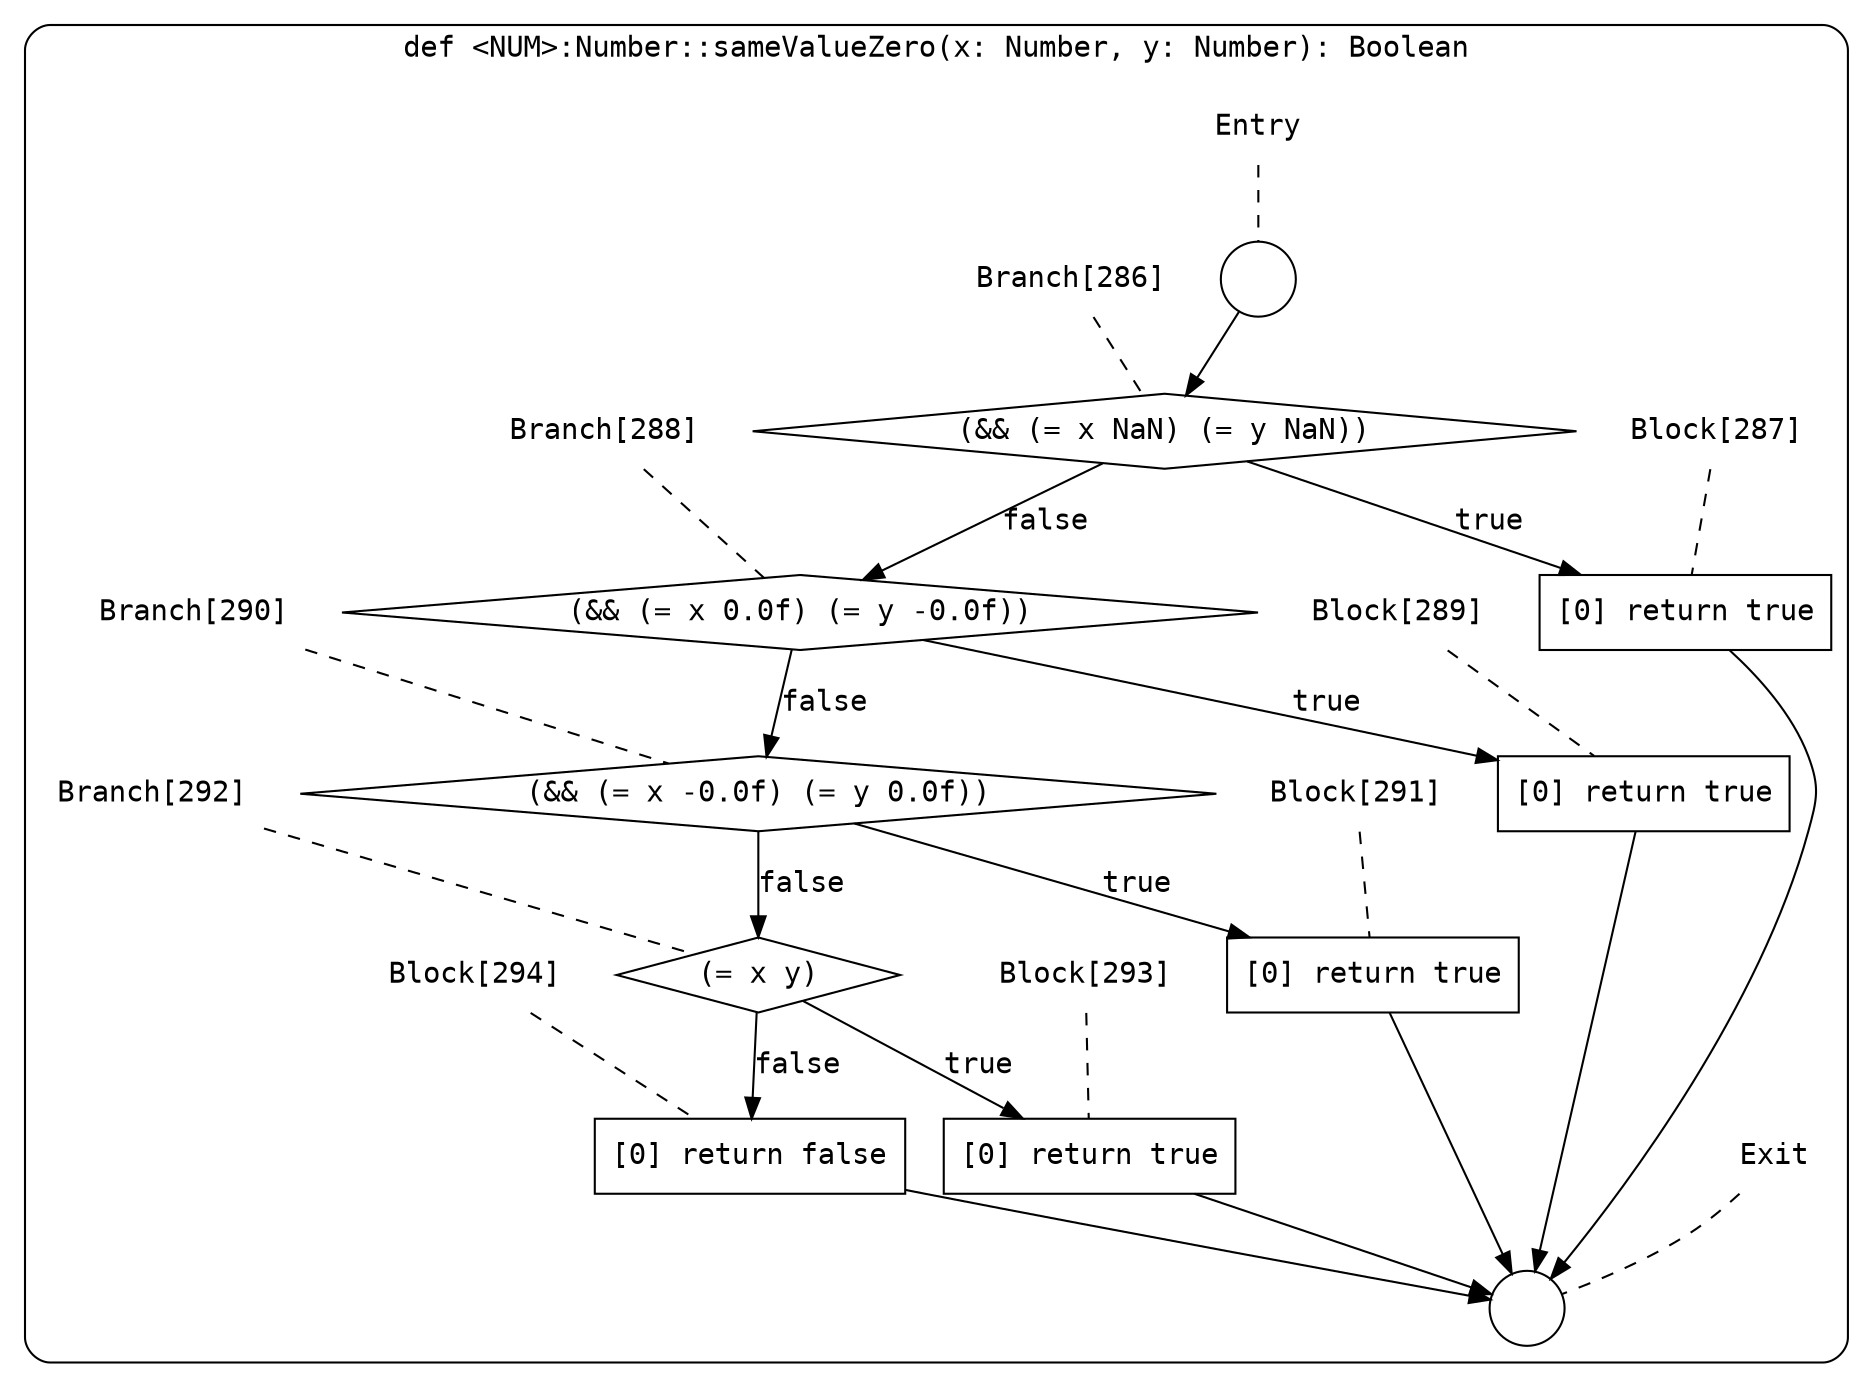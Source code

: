 digraph {
  graph [fontname = "Consolas"]
  node [fontname = "Consolas"]
  edge [fontname = "Consolas"]
  subgraph cluster26 {
    label = "def <NUM>:Number::sameValueZero(x: Number, y: Number): Boolean"
    style = rounded
    cluster26_entry_name [shape=none, label=<<font color="black">Entry</font>>]
    cluster26_entry_name -> cluster26_entry [arrowhead=none, color="black", style=dashed]
    cluster26_entry [shape=circle label=" " color="black" fillcolor="white" style=filled]
    cluster26_entry -> node286 [color="black"]
    cluster26_exit_name [shape=none, label=<<font color="black">Exit</font>>]
    cluster26_exit_name -> cluster26_exit [arrowhead=none, color="black", style=dashed]
    cluster26_exit [shape=circle label=" " color="black" fillcolor="white" style=filled]
    node286_name [shape=none, label=<<font color="black">Branch[286]</font>>]
    node286_name -> node286 [arrowhead=none, color="black", style=dashed]
    node286 [shape=diamond, label=<<font color="black">(&amp;&amp; (= x NaN) (= y NaN))</font>> color="black" fillcolor="white", style=filled]
    node286 -> node287 [label=<<font color="black">true</font>> color="black"]
    node286 -> node288 [label=<<font color="black">false</font>> color="black"]
    node287_name [shape=none, label=<<font color="black">Block[287]</font>>]
    node287_name -> node287 [arrowhead=none, color="black", style=dashed]
    node287 [shape=box, label=<<font color="black">[0] return true<BR ALIGN="LEFT"/></font>> color="black" fillcolor="white", style=filled]
    node287 -> cluster26_exit [color="black"]
    node288_name [shape=none, label=<<font color="black">Branch[288]</font>>]
    node288_name -> node288 [arrowhead=none, color="black", style=dashed]
    node288 [shape=diamond, label=<<font color="black">(&amp;&amp; (= x 0.0f) (= y -0.0f))</font>> color="black" fillcolor="white", style=filled]
    node288 -> node289 [label=<<font color="black">true</font>> color="black"]
    node288 -> node290 [label=<<font color="black">false</font>> color="black"]
    node289_name [shape=none, label=<<font color="black">Block[289]</font>>]
    node289_name -> node289 [arrowhead=none, color="black", style=dashed]
    node289 [shape=box, label=<<font color="black">[0] return true<BR ALIGN="LEFT"/></font>> color="black" fillcolor="white", style=filled]
    node289 -> cluster26_exit [color="black"]
    node290_name [shape=none, label=<<font color="black">Branch[290]</font>>]
    node290_name -> node290 [arrowhead=none, color="black", style=dashed]
    node290 [shape=diamond, label=<<font color="black">(&amp;&amp; (= x -0.0f) (= y 0.0f))</font>> color="black" fillcolor="white", style=filled]
    node290 -> node291 [label=<<font color="black">true</font>> color="black"]
    node290 -> node292 [label=<<font color="black">false</font>> color="black"]
    node291_name [shape=none, label=<<font color="black">Block[291]</font>>]
    node291_name -> node291 [arrowhead=none, color="black", style=dashed]
    node291 [shape=box, label=<<font color="black">[0] return true<BR ALIGN="LEFT"/></font>> color="black" fillcolor="white", style=filled]
    node291 -> cluster26_exit [color="black"]
    node292_name [shape=none, label=<<font color="black">Branch[292]</font>>]
    node292_name -> node292 [arrowhead=none, color="black", style=dashed]
    node292 [shape=diamond, label=<<font color="black">(= x y)</font>> color="black" fillcolor="white", style=filled]
    node292 -> node293 [label=<<font color="black">true</font>> color="black"]
    node292 -> node294 [label=<<font color="black">false</font>> color="black"]
    node293_name [shape=none, label=<<font color="black">Block[293]</font>>]
    node293_name -> node293 [arrowhead=none, color="black", style=dashed]
    node293 [shape=box, label=<<font color="black">[0] return true<BR ALIGN="LEFT"/></font>> color="black" fillcolor="white", style=filled]
    node293 -> cluster26_exit [color="black"]
    node294_name [shape=none, label=<<font color="black">Block[294]</font>>]
    node294_name -> node294 [arrowhead=none, color="black", style=dashed]
    node294 [shape=box, label=<<font color="black">[0] return false<BR ALIGN="LEFT"/></font>> color="black" fillcolor="white", style=filled]
    node294 -> cluster26_exit [color="black"]
  }
}
